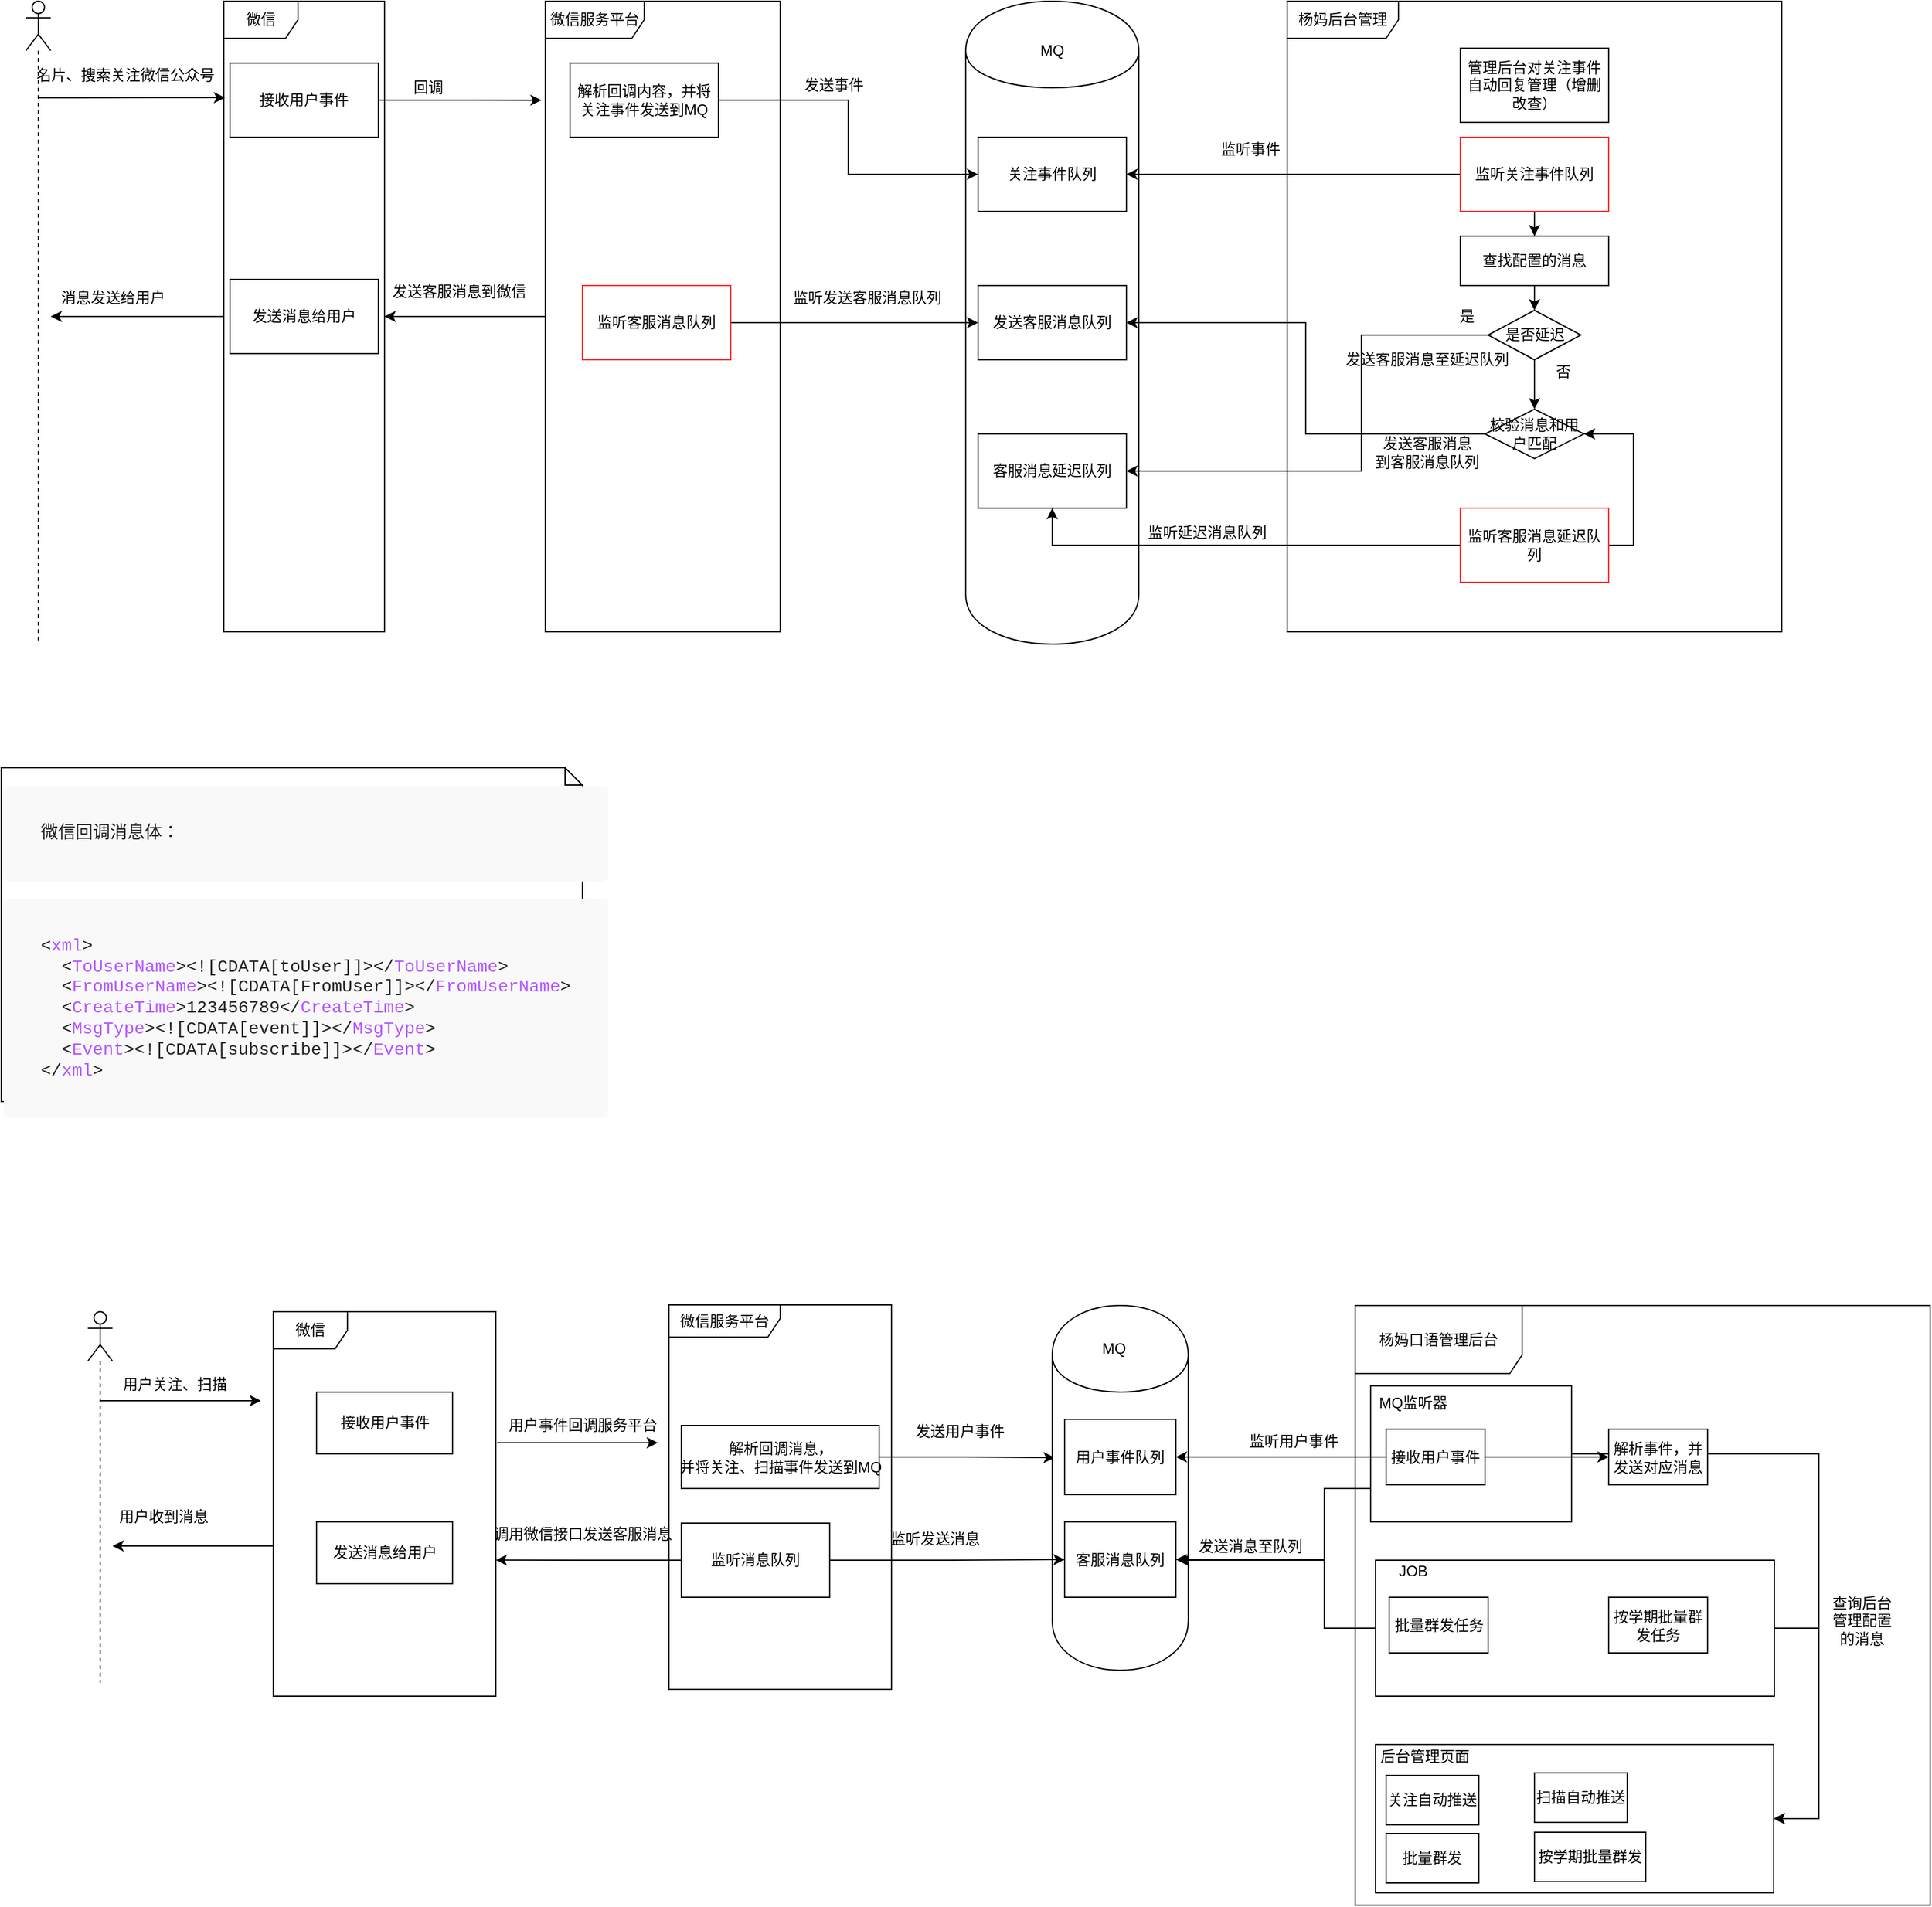 <mxfile version="12.5.5" type="github">
  <diagram id="Bvf7uPh44drhRA5YrE10" name="Page-1">
    <mxGraphModel dx="1662" dy="723" grid="1" gridSize="10" guides="1" tooltips="1" connect="1" arrows="1" fold="1" page="1" pageScale="1" pageWidth="827" pageHeight="1169" math="0" shadow="0">
      <root>
        <mxCell id="0"/>
        <mxCell id="1" parent="0"/>
        <mxCell id="xuuuyCYIfH_njVOOAR_E-14" style="edgeStyle=orthogonalEdgeStyle;rounded=0;orthogonalLoop=1;jettySize=auto;html=1;entryX=0.008;entryY=0.508;entryDx=0;entryDy=0;entryPerimeter=0;" parent="1" edge="1">
          <mxGeometry relative="1" as="geometry">
            <mxPoint x="49.5" y="198.08" as="sourcePoint"/>
            <mxPoint x="201" y="198" as="targetPoint"/>
            <Array as="points">
              <mxPoint x="80" y="198"/>
              <mxPoint x="80" y="198"/>
            </Array>
          </mxGeometry>
        </mxCell>
        <mxCell id="xuuuyCYIfH_njVOOAR_E-2" value="" style="shape=umlLifeline;participant=umlActor;perimeter=lifelinePerimeter;whiteSpace=wrap;html=1;container=1;collapsible=0;recursiveResize=0;verticalAlign=top;spacingTop=36;labelBackgroundColor=#ffffff;outlineConnect=0;" parent="1" vertex="1">
          <mxGeometry x="40" y="120" width="20" height="520" as="geometry"/>
        </mxCell>
        <mxCell id="xuuuyCYIfH_njVOOAR_E-67" value="" style="edgeStyle=orthogonalEdgeStyle;rounded=0;orthogonalLoop=1;jettySize=auto;html=1;" parent="1" source="xuuuyCYIfH_njVOOAR_E-3" edge="1">
          <mxGeometry relative="1" as="geometry">
            <mxPoint x="60" y="375" as="targetPoint"/>
          </mxGeometry>
        </mxCell>
        <mxCell id="xuuuyCYIfH_njVOOAR_E-3" value="微信" style="shape=umlFrame;whiteSpace=wrap;html=1;" parent="1" vertex="1">
          <mxGeometry x="200" y="120" width="130" height="510" as="geometry"/>
        </mxCell>
        <mxCell id="xuuuyCYIfH_njVOOAR_E-64" style="edgeStyle=orthogonalEdgeStyle;rounded=0;orthogonalLoop=1;jettySize=auto;html=1;" parent="1" source="xuuuyCYIfH_njVOOAR_E-4" target="xuuuyCYIfH_njVOOAR_E-3" edge="1">
          <mxGeometry relative="1" as="geometry"/>
        </mxCell>
        <mxCell id="xuuuyCYIfH_njVOOAR_E-4" value="微信服务平台" style="shape=umlFrame;whiteSpace=wrap;html=1;width=80;height=30;" parent="1" vertex="1">
          <mxGeometry x="460" y="120" width="190" height="510" as="geometry"/>
        </mxCell>
        <mxCell id="xuuuyCYIfH_njVOOAR_E-8" value="杨妈后台管理" style="shape=umlFrame;whiteSpace=wrap;html=1;width=90;height=30;" parent="1" vertex="1">
          <mxGeometry x="1060" y="120" width="400" height="510" as="geometry"/>
        </mxCell>
        <mxCell id="xuuuyCYIfH_njVOOAR_E-9" value="&lt;pre class=&quot;language-xml&quot; style=&quot;margin-top: 1em ; margin-bottom: 1em ; padding: 30px ; font-family: &amp;#34;consolas&amp;#34; , &amp;#34;liberation mono&amp;#34; , &amp;#34;menlo&amp;#34; , &amp;#34;courier&amp;#34; , monospace ; direction: ltr ; overflow: auto ; background-color: rgb(249 , 249 , 250) ; border-radius: 4px ; color: rgb(34 , 34 , 34) ; font-size: 14px&quot;&gt;&lt;code style=&quot;margin: 0px ; padding: 0px ; font-family: &amp;#34;consolas&amp;#34; , &amp;#34;liberation mono&amp;#34; , &amp;#34;menlo&amp;#34; , &amp;#34;courier&amp;#34; , monospace ; direction: ltr ; border-radius: 0px ; display: inline&quot;&gt;&lt;span class=&quot;token tag&quot; style=&quot;margin: 0px ; padding: 0px ; color: rgb(180 , 87 , 255)&quot;&gt;&lt;span class=&quot;token tag&quot; style=&quot;margin: 0px ; padding: 0px&quot;&gt;&lt;span class=&quot;token punctuation&quot; style=&quot;margin: 0px ; padding: 0px ; color: rgb(34 , 34 , 34)&quot;&gt;微信回调消息体：&lt;/span&gt;&lt;/span&gt;&lt;/span&gt;&lt;/code&gt;&lt;/pre&gt;&lt;pre class=&quot;language-xml&quot; style=&quot;margin-top: 1em ; margin-bottom: 1em ; padding: 30px ; font-family: &amp;#34;consolas&amp;#34; , &amp;#34;liberation mono&amp;#34; , &amp;#34;menlo&amp;#34; , &amp;#34;courier&amp;#34; , monospace ; direction: ltr ; overflow: auto ; background-color: rgb(249 , 249 , 250) ; border-radius: 4px ; color: rgb(34 , 34 , 34) ; font-size: 14px&quot;&gt;&lt;code style=&quot;margin: 0px ; padding: 0px ; font-family: &amp;#34;consolas&amp;#34; , &amp;#34;liberation mono&amp;#34; , &amp;#34;menlo&amp;#34; , &amp;#34;courier&amp;#34; , monospace ; direction: ltr ; border-radius: 0px ; display: inline&quot;&gt;&lt;span class=&quot;token tag&quot; style=&quot;margin: 0px ; padding: 0px ; color: rgb(180 , 87 , 255)&quot;&gt;&lt;span class=&quot;token tag&quot; style=&quot;margin: 0px ; padding: 0px&quot;&gt;&lt;span class=&quot;token punctuation&quot; style=&quot;margin: 0px ; padding: 0px ; color: rgb(34 , 34 , 34)&quot;&gt;&amp;lt;&lt;/span&gt;xml&lt;/span&gt;&lt;span class=&quot;token punctuation&quot; style=&quot;margin: 0px ; padding: 0px ; color: rgb(34 , 34 , 34)&quot;&gt;&amp;gt;&lt;/span&gt;&lt;/span&gt;&lt;br&gt;  &lt;span class=&quot;token tag&quot; style=&quot;margin: 0px ; padding: 0px ; color: rgb(180 , 87 , 255)&quot;&gt;&lt;span class=&quot;token tag&quot; style=&quot;margin: 0px ; padding: 0px&quot;&gt;&lt;span class=&quot;token punctuation&quot; style=&quot;margin: 0px ; padding: 0px ; color: rgb(34 , 34 , 34)&quot;&gt;&amp;lt;&lt;/span&gt;ToUserName&lt;/span&gt;&lt;span class=&quot;token punctuation&quot; style=&quot;margin: 0px ; padding: 0px ; color: rgb(34 , 34 , 34)&quot;&gt;&amp;gt;&lt;/span&gt;&lt;/span&gt;&lt;span class=&quot;token cdata&quot; style=&quot;margin: 0px ; padding: 0px&quot;&gt;&amp;lt;![CDATA[toUser]]&amp;gt;&lt;/span&gt;&lt;span class=&quot;token tag&quot; style=&quot;margin: 0px ; padding: 0px ; color: rgb(180 , 87 , 255)&quot;&gt;&lt;span class=&quot;token tag&quot; style=&quot;margin: 0px ; padding: 0px&quot;&gt;&lt;span class=&quot;token punctuation&quot; style=&quot;margin: 0px ; padding: 0px ; color: rgb(34 , 34 , 34)&quot;&gt;&amp;lt;/&lt;/span&gt;ToUserName&lt;/span&gt;&lt;span class=&quot;token punctuation&quot; style=&quot;margin: 0px ; padding: 0px ; color: rgb(34 , 34 , 34)&quot;&gt;&amp;gt;&lt;/span&gt;&lt;/span&gt;&lt;br&gt;  &lt;span class=&quot;token tag&quot; style=&quot;margin: 0px ; padding: 0px ; color: rgb(180 , 87 , 255)&quot;&gt;&lt;span class=&quot;token tag&quot; style=&quot;margin: 0px ; padding: 0px&quot;&gt;&lt;span class=&quot;token punctuation&quot; style=&quot;margin: 0px ; padding: 0px ; color: rgb(34 , 34 , 34)&quot;&gt;&amp;lt;&lt;/span&gt;FromUserName&lt;/span&gt;&lt;span class=&quot;token punctuation&quot; style=&quot;margin: 0px ; padding: 0px ; color: rgb(34 , 34 , 34)&quot;&gt;&amp;gt;&lt;/span&gt;&lt;/span&gt;&lt;span class=&quot;token cdata&quot; style=&quot;margin: 0px ; padding: 0px&quot;&gt;&amp;lt;![CDATA[FromUser]]&amp;gt;&lt;/span&gt;&lt;span class=&quot;token tag&quot; style=&quot;margin: 0px ; padding: 0px ; color: rgb(180 , 87 , 255)&quot;&gt;&lt;span class=&quot;token tag&quot; style=&quot;margin: 0px ; padding: 0px&quot;&gt;&lt;span class=&quot;token punctuation&quot; style=&quot;margin: 0px ; padding: 0px ; color: rgb(34 , 34 , 34)&quot;&gt;&amp;lt;/&lt;/span&gt;FromUserName&lt;/span&gt;&lt;span class=&quot;token punctuation&quot; style=&quot;margin: 0px ; padding: 0px ; color: rgb(34 , 34 , 34)&quot;&gt;&amp;gt;&lt;/span&gt;&lt;/span&gt;&lt;br&gt;  &lt;span class=&quot;token tag&quot; style=&quot;margin: 0px ; padding: 0px ; color: rgb(180 , 87 , 255)&quot;&gt;&lt;span class=&quot;token tag&quot; style=&quot;margin: 0px ; padding: 0px&quot;&gt;&lt;span class=&quot;token punctuation&quot; style=&quot;margin: 0px ; padding: 0px ; color: rgb(34 , 34 , 34)&quot;&gt;&amp;lt;&lt;/span&gt;CreateTime&lt;/span&gt;&lt;span class=&quot;token punctuation&quot; style=&quot;margin: 0px ; padding: 0px ; color: rgb(34 , 34 , 34)&quot;&gt;&amp;gt;&lt;/span&gt;&lt;/span&gt;123456789&lt;span class=&quot;token tag&quot; style=&quot;margin: 0px ; padding: 0px ; color: rgb(180 , 87 , 255)&quot;&gt;&lt;span class=&quot;token tag&quot; style=&quot;margin: 0px ; padding: 0px&quot;&gt;&lt;span class=&quot;token punctuation&quot; style=&quot;margin: 0px ; padding: 0px ; color: rgb(34 , 34 , 34)&quot;&gt;&amp;lt;/&lt;/span&gt;CreateTime&lt;/span&gt;&lt;span class=&quot;token punctuation&quot; style=&quot;margin: 0px ; padding: 0px ; color: rgb(34 , 34 , 34)&quot;&gt;&amp;gt;&lt;/span&gt;&lt;/span&gt;&lt;br&gt;  &lt;span class=&quot;token tag&quot; style=&quot;margin: 0px ; padding: 0px ; color: rgb(180 , 87 , 255)&quot;&gt;&lt;span class=&quot;token tag&quot; style=&quot;margin: 0px ; padding: 0px&quot;&gt;&lt;span class=&quot;token punctuation&quot; style=&quot;margin: 0px ; padding: 0px ; color: rgb(34 , 34 , 34)&quot;&gt;&amp;lt;&lt;/span&gt;MsgType&lt;/span&gt;&lt;span class=&quot;token punctuation&quot; style=&quot;margin: 0px ; padding: 0px ; color: rgb(34 , 34 , 34)&quot;&gt;&amp;gt;&lt;/span&gt;&lt;/span&gt;&lt;span class=&quot;token cdata&quot; style=&quot;margin: 0px ; padding: 0px&quot;&gt;&amp;lt;![CDATA[event]]&amp;gt;&lt;/span&gt;&lt;span class=&quot;token tag&quot; style=&quot;margin: 0px ; padding: 0px ; color: rgb(180 , 87 , 255)&quot;&gt;&lt;span class=&quot;token tag&quot; style=&quot;margin: 0px ; padding: 0px&quot;&gt;&lt;span class=&quot;token punctuation&quot; style=&quot;margin: 0px ; padding: 0px ; color: rgb(34 , 34 , 34)&quot;&gt;&amp;lt;/&lt;/span&gt;MsgType&lt;/span&gt;&lt;span class=&quot;token punctuation&quot; style=&quot;margin: 0px ; padding: 0px ; color: rgb(34 , 34 , 34)&quot;&gt;&amp;gt;&lt;/span&gt;&lt;/span&gt;&lt;br&gt;  &lt;span class=&quot;token tag&quot; style=&quot;margin: 0px ; padding: 0px ; color: rgb(180 , 87 , 255)&quot;&gt;&lt;span class=&quot;token tag&quot; style=&quot;margin: 0px ; padding: 0px&quot;&gt;&lt;span class=&quot;token punctuation&quot; style=&quot;margin: 0px ; padding: 0px ; color: rgb(34 , 34 , 34)&quot;&gt;&amp;lt;&lt;/span&gt;Event&lt;/span&gt;&lt;span class=&quot;token punctuation&quot; style=&quot;margin: 0px ; padding: 0px ; color: rgb(34 , 34 , 34)&quot;&gt;&amp;gt;&lt;/span&gt;&lt;/span&gt;&lt;span class=&quot;token cdata&quot; style=&quot;margin: 0px ; padding: 0px&quot;&gt;&amp;lt;![CDATA[subscribe]]&amp;gt;&lt;/span&gt;&lt;span class=&quot;token tag&quot; style=&quot;margin: 0px ; padding: 0px ; color: rgb(180 , 87 , 255)&quot;&gt;&lt;span class=&quot;token tag&quot; style=&quot;margin: 0px ; padding: 0px&quot;&gt;&lt;span class=&quot;token punctuation&quot; style=&quot;margin: 0px ; padding: 0px ; color: rgb(34 , 34 , 34)&quot;&gt;&amp;lt;/&lt;/span&gt;Event&lt;/span&gt;&lt;span class=&quot;token punctuation&quot; style=&quot;margin: 0px ; padding: 0px ; color: rgb(34 , 34 , 34)&quot;&gt;&amp;gt;&lt;/span&gt;&lt;/span&gt;&lt;br&gt;&lt;span class=&quot;token tag&quot; style=&quot;margin: 0px ; padding: 0px ; color: rgb(180 , 87 , 255)&quot;&gt;&lt;span class=&quot;token tag&quot; style=&quot;margin: 0px ; padding: 0px&quot;&gt;&lt;span class=&quot;token punctuation&quot; style=&quot;margin: 0px ; padding: 0px ; color: rgb(34 , 34 , 34)&quot;&gt;&amp;lt;/&lt;/span&gt;xml&lt;/span&gt;&lt;span class=&quot;token punctuation&quot; style=&quot;margin: 0px ; padding: 0px ; color: rgb(34 , 34 , 34)&quot;&gt;&amp;gt;&lt;/span&gt;&lt;/span&gt;&lt;/code&gt;&lt;/pre&gt;" style="shape=note;whiteSpace=wrap;html=1;size=14;verticalAlign=top;align=left;spacingTop=-6;" parent="1" vertex="1">
          <mxGeometry x="20" y="740" width="470" height="270" as="geometry"/>
        </mxCell>
        <mxCell id="xuuuyCYIfH_njVOOAR_E-11" value="" style="shape=cylinder;whiteSpace=wrap;html=1;boundedLbl=1;backgroundOutline=1;" parent="1" vertex="1">
          <mxGeometry x="800" y="120" width="140" height="520" as="geometry"/>
        </mxCell>
        <mxCell id="xuuuyCYIfH_njVOOAR_E-12" value="MQ" style="text;html=1;strokeColor=none;fillColor=none;align=center;verticalAlign=middle;whiteSpace=wrap;rounded=0;" parent="1" vertex="1">
          <mxGeometry x="850" y="150" width="40" height="20" as="geometry"/>
        </mxCell>
        <mxCell id="xuuuyCYIfH_njVOOAR_E-16" value="名片、搜索关注微信公众号" style="text;html=1;align=center;verticalAlign=middle;resizable=0;points=[];autosize=1;" parent="1" vertex="1">
          <mxGeometry x="40" y="170" width="160" height="20" as="geometry"/>
        </mxCell>
        <mxCell id="xuuuyCYIfH_njVOOAR_E-20" style="edgeStyle=orthogonalEdgeStyle;rounded=0;orthogonalLoop=1;jettySize=auto;html=1;entryX=-0.016;entryY=0.157;entryDx=0;entryDy=0;entryPerimeter=0;" parent="1" source="xuuuyCYIfH_njVOOAR_E-17" target="xuuuyCYIfH_njVOOAR_E-4" edge="1">
          <mxGeometry relative="1" as="geometry"/>
        </mxCell>
        <mxCell id="xuuuyCYIfH_njVOOAR_E-17" value="接收用户事件" style="rounded=0;whiteSpace=wrap;html=1;" parent="1" vertex="1">
          <mxGeometry x="205" y="170" width="120" height="60" as="geometry"/>
        </mxCell>
        <mxCell id="xuuuyCYIfH_njVOOAR_E-21" value="回调" style="text;html=1;align=center;verticalAlign=middle;resizable=0;points=[];autosize=1;" parent="1" vertex="1">
          <mxGeometry x="345" y="180" width="40" height="20" as="geometry"/>
        </mxCell>
        <mxCell id="xuuuyCYIfH_njVOOAR_E-24" style="edgeStyle=orthogonalEdgeStyle;rounded=0;orthogonalLoop=1;jettySize=auto;html=1;entryX=0;entryY=0.5;entryDx=0;entryDy=0;" parent="1" source="xuuuyCYIfH_njVOOAR_E-22" target="xuuuyCYIfH_njVOOAR_E-23" edge="1">
          <mxGeometry relative="1" as="geometry"/>
        </mxCell>
        <mxCell id="xuuuyCYIfH_njVOOAR_E-62" style="edgeStyle=orthogonalEdgeStyle;rounded=0;orthogonalLoop=1;jettySize=auto;html=1;entryX=0;entryY=0.5;entryDx=0;entryDy=0;exitX=1;exitY=0.5;exitDx=0;exitDy=0;" parent="1" source="2OkiBH5HY2j14nKqnddG-1" target="xuuuyCYIfH_njVOOAR_E-33" edge="1">
          <mxGeometry relative="1" as="geometry">
            <mxPoint x="630" y="380" as="sourcePoint"/>
          </mxGeometry>
        </mxCell>
        <mxCell id="xuuuyCYIfH_njVOOAR_E-22" value="解析回调内容，并将关注事件发送到MQ" style="rounded=0;whiteSpace=wrap;html=1;" parent="1" vertex="1">
          <mxGeometry x="480" y="170" width="120" height="60" as="geometry"/>
        </mxCell>
        <mxCell id="xuuuyCYIfH_njVOOAR_E-23" value="关注事件队列" style="rounded=0;whiteSpace=wrap;html=1;" parent="1" vertex="1">
          <mxGeometry x="810" y="230" width="120" height="60" as="geometry"/>
        </mxCell>
        <mxCell id="xuuuyCYIfH_njVOOAR_E-26" style="edgeStyle=orthogonalEdgeStyle;rounded=0;orthogonalLoop=1;jettySize=auto;html=1;entryX=1;entryY=0.5;entryDx=0;entryDy=0;" parent="1" source="xuuuyCYIfH_njVOOAR_E-25" target="xuuuyCYIfH_njVOOAR_E-23" edge="1">
          <mxGeometry relative="1" as="geometry"/>
        </mxCell>
        <mxCell id="xuuuyCYIfH_njVOOAR_E-31" value="" style="edgeStyle=orthogonalEdgeStyle;rounded=0;orthogonalLoop=1;jettySize=auto;html=1;" parent="1" source="xuuuyCYIfH_njVOOAR_E-25" target="xuuuyCYIfH_njVOOAR_E-30" edge="1">
          <mxGeometry relative="1" as="geometry"/>
        </mxCell>
        <mxCell id="xuuuyCYIfH_njVOOAR_E-25" value="监听关注事件队列" style="rounded=0;whiteSpace=wrap;html=1;strokeColor=#FF3333;" parent="1" vertex="1">
          <mxGeometry x="1200" y="230" width="120" height="60" as="geometry"/>
        </mxCell>
        <mxCell id="xuuuyCYIfH_njVOOAR_E-40" value="" style="edgeStyle=orthogonalEdgeStyle;rounded=0;orthogonalLoop=1;jettySize=auto;html=1;" parent="1" source="xuuuyCYIfH_njVOOAR_E-30" edge="1">
          <mxGeometry relative="1" as="geometry">
            <mxPoint x="1260" y="370" as="targetPoint"/>
          </mxGeometry>
        </mxCell>
        <mxCell id="xuuuyCYIfH_njVOOAR_E-30" value="查找配置的消息" style="rounded=0;whiteSpace=wrap;html=1;" parent="1" vertex="1">
          <mxGeometry x="1200" y="310" width="120" height="40" as="geometry"/>
        </mxCell>
        <mxCell id="xuuuyCYIfH_njVOOAR_E-27" value="监听事件" style="text;html=1;align=center;verticalAlign=middle;resizable=0;points=[];autosize=1;" parent="1" vertex="1">
          <mxGeometry x="1000" y="230" width="60" height="20" as="geometry"/>
        </mxCell>
        <mxCell id="xuuuyCYIfH_njVOOAR_E-28" value="发送事件" style="text;html=1;align=center;verticalAlign=middle;resizable=0;points=[];autosize=1;" parent="1" vertex="1">
          <mxGeometry x="663" y="178" width="60" height="20" as="geometry"/>
        </mxCell>
        <mxCell id="xuuuyCYIfH_njVOOAR_E-29" value="管理后台对关注事件自动回复管理（增删改查）" style="rounded=0;whiteSpace=wrap;html=1;" parent="1" vertex="1">
          <mxGeometry x="1200" y="158" width="120" height="60" as="geometry"/>
        </mxCell>
        <mxCell id="xuuuyCYIfH_njVOOAR_E-42" style="edgeStyle=orthogonalEdgeStyle;rounded=0;orthogonalLoop=1;jettySize=auto;html=1;entryX=1;entryY=0.5;entryDx=0;entryDy=0;exitX=0;exitY=0.5;exitDx=0;exitDy=0;" parent="1" source="xuuuyCYIfH_njVOOAR_E-32" target="xuuuyCYIfH_njVOOAR_E-34" edge="1">
          <mxGeometry relative="1" as="geometry">
            <Array as="points">
              <mxPoint x="1120" y="390"/>
              <mxPoint x="1120" y="500"/>
            </Array>
          </mxGeometry>
        </mxCell>
        <mxCell id="xuuuyCYIfH_njVOOAR_E-55" style="edgeStyle=orthogonalEdgeStyle;rounded=0;orthogonalLoop=1;jettySize=auto;html=1;entryX=0.5;entryY=0;entryDx=0;entryDy=0;" parent="1" source="xuuuyCYIfH_njVOOAR_E-32" target="xuuuyCYIfH_njVOOAR_E-51" edge="1">
          <mxGeometry relative="1" as="geometry"/>
        </mxCell>
        <mxCell id="xuuuyCYIfH_njVOOAR_E-32" value="是否延迟" style="rhombus;whiteSpace=wrap;html=1;" parent="1" vertex="1">
          <mxGeometry x="1222.5" y="370" width="75" height="40" as="geometry"/>
        </mxCell>
        <mxCell id="xuuuyCYIfH_njVOOAR_E-33" value="发送客服消息队列" style="rounded=0;whiteSpace=wrap;html=1;" parent="1" vertex="1">
          <mxGeometry x="810" y="350" width="120" height="60" as="geometry"/>
        </mxCell>
        <mxCell id="xuuuyCYIfH_njVOOAR_E-34" value="客服消息延迟队列" style="rounded=0;whiteSpace=wrap;html=1;" parent="1" vertex="1">
          <mxGeometry x="810" y="470" width="120" height="60" as="geometry"/>
        </mxCell>
        <mxCell id="xuuuyCYIfH_njVOOAR_E-43" value="否" style="text;html=1;align=center;verticalAlign=middle;resizable=0;points=[];autosize=1;" parent="1" vertex="1">
          <mxGeometry x="1267.5" y="410" width="30" height="20" as="geometry"/>
        </mxCell>
        <mxCell id="xuuuyCYIfH_njVOOAR_E-44" value="是" style="text;html=1;align=center;verticalAlign=middle;resizable=0;points=[];autosize=1;" parent="1" vertex="1">
          <mxGeometry x="1190" y="365" width="30" height="20" as="geometry"/>
        </mxCell>
        <mxCell id="xuuuyCYIfH_njVOOAR_E-48" style="edgeStyle=orthogonalEdgeStyle;rounded=0;orthogonalLoop=1;jettySize=auto;html=1;entryX=0.5;entryY=1;entryDx=0;entryDy=0;" parent="1" source="xuuuyCYIfH_njVOOAR_E-45" target="xuuuyCYIfH_njVOOAR_E-34" edge="1">
          <mxGeometry relative="1" as="geometry"/>
        </mxCell>
        <mxCell id="xuuuyCYIfH_njVOOAR_E-61" value="" style="edgeStyle=orthogonalEdgeStyle;rounded=0;orthogonalLoop=1;jettySize=auto;html=1;entryX=1;entryY=0.5;entryDx=0;entryDy=0;exitX=1;exitY=0.5;exitDx=0;exitDy=0;" parent="1" source="xuuuyCYIfH_njVOOAR_E-45" target="xuuuyCYIfH_njVOOAR_E-51" edge="1">
          <mxGeometry relative="1" as="geometry">
            <mxPoint x="1400" y="560" as="targetPoint"/>
          </mxGeometry>
        </mxCell>
        <mxCell id="xuuuyCYIfH_njVOOAR_E-45" value="监听客服消息延迟队列" style="rounded=0;whiteSpace=wrap;html=1;strokeColor=#FF3333;" parent="1" vertex="1">
          <mxGeometry x="1200" y="530" width="120" height="60" as="geometry"/>
        </mxCell>
        <mxCell id="xuuuyCYIfH_njVOOAR_E-46" value="发送客服消息至延迟队列" style="text;html=1;align=center;verticalAlign=middle;resizable=0;points=[];autosize=1;" parent="1" vertex="1">
          <mxGeometry x="1097.5" y="400" width="150" height="20" as="geometry"/>
        </mxCell>
        <mxCell id="xuuuyCYIfH_njVOOAR_E-47" value="发送客服消息&lt;br&gt;到客服消息队列" style="text;html=1;align=center;verticalAlign=middle;resizable=0;points=[];autosize=1;" parent="1" vertex="1">
          <mxGeometry x="1122.5" y="470" width="100" height="30" as="geometry"/>
        </mxCell>
        <mxCell id="xuuuyCYIfH_njVOOAR_E-49" value="监听延迟消息队列" style="text;html=1;align=center;verticalAlign=middle;resizable=0;points=[];autosize=1;" parent="1" vertex="1">
          <mxGeometry x="940" y="540" width="110" height="20" as="geometry"/>
        </mxCell>
        <mxCell id="xuuuyCYIfH_njVOOAR_E-57" style="edgeStyle=orthogonalEdgeStyle;rounded=0;orthogonalLoop=1;jettySize=auto;html=1;entryX=1;entryY=0.5;entryDx=0;entryDy=0;" parent="1" source="xuuuyCYIfH_njVOOAR_E-51" target="xuuuyCYIfH_njVOOAR_E-33" edge="1">
          <mxGeometry relative="1" as="geometry"/>
        </mxCell>
        <mxCell id="xuuuyCYIfH_njVOOAR_E-51" value="校验消息和用户匹配" style="rhombus;whiteSpace=wrap;html=1;strokeColor=#000000;" parent="1" vertex="1">
          <mxGeometry x="1220" y="450" width="80" height="40" as="geometry"/>
        </mxCell>
        <mxCell id="xuuuyCYIfH_njVOOAR_E-54" style="edgeStyle=orthogonalEdgeStyle;rounded=0;orthogonalLoop=1;jettySize=auto;html=1;entryX=0.5;entryY=1;entryDx=0;entryDy=0;" parent="1" target="xuuuyCYIfH_njVOOAR_E-32" edge="1">
          <mxGeometry relative="1" as="geometry">
            <mxPoint x="1260" y="410" as="sourcePoint"/>
          </mxGeometry>
        </mxCell>
        <mxCell id="xuuuyCYIfH_njVOOAR_E-63" value="监听发送客服消息队列" style="text;html=1;align=center;verticalAlign=middle;resizable=0;points=[];autosize=1;" parent="1" vertex="1">
          <mxGeometry x="650" y="350" width="140" height="20" as="geometry"/>
        </mxCell>
        <mxCell id="xuuuyCYIfH_njVOOAR_E-65" value="发送客服消息到微信" style="text;html=1;align=center;verticalAlign=middle;resizable=0;points=[];autosize=1;" parent="1" vertex="1">
          <mxGeometry x="330" y="345" width="120" height="20" as="geometry"/>
        </mxCell>
        <mxCell id="xuuuyCYIfH_njVOOAR_E-68" value="消息发送给用户" style="text;html=1;align=center;verticalAlign=middle;resizable=0;points=[];autosize=1;" parent="1" vertex="1">
          <mxGeometry x="60" y="350" width="100" height="20" as="geometry"/>
        </mxCell>
        <mxCell id="2OkiBH5HY2j14nKqnddG-1" value="监听客服消息队列" style="rounded=0;whiteSpace=wrap;html=1;strokeColor=#FF3333;" parent="1" vertex="1">
          <mxGeometry x="490" y="350" width="120" height="60" as="geometry"/>
        </mxCell>
        <mxCell id="2OkiBH5HY2j14nKqnddG-2" value="发送消息给用户" style="rounded=0;whiteSpace=wrap;html=1;strokeColor=#000000;" parent="1" vertex="1">
          <mxGeometry x="205" y="345" width="120" height="60" as="geometry"/>
        </mxCell>
        <mxCell id="Lk36z8DB5eouRwXAG7T--6" value="" style="edgeStyle=orthogonalEdgeStyle;rounded=0;orthogonalLoop=1;jettySize=auto;html=1;" edge="1" parent="1">
          <mxGeometry relative="1" as="geometry">
            <mxPoint x="99.5" y="1252" as="sourcePoint"/>
            <mxPoint x="230" y="1252" as="targetPoint"/>
          </mxGeometry>
        </mxCell>
        <mxCell id="Lk36z8DB5eouRwXAG7T--1" value="" style="shape=umlLifeline;participant=umlActor;perimeter=lifelinePerimeter;whiteSpace=wrap;html=1;container=1;collapsible=0;recursiveResize=0;verticalAlign=top;spacingTop=36;labelBackgroundColor=#ffffff;outlineConnect=0;" vertex="1" parent="1">
          <mxGeometry x="90" y="1180" width="20" height="300" as="geometry"/>
        </mxCell>
        <mxCell id="Lk36z8DB5eouRwXAG7T--11" value="" style="edgeStyle=orthogonalEdgeStyle;rounded=0;orthogonalLoop=1;jettySize=auto;html=1;" edge="1" parent="1">
          <mxGeometry relative="1" as="geometry">
            <mxPoint x="421" y="1286" as="sourcePoint"/>
            <mxPoint x="551" y="1286" as="targetPoint"/>
          </mxGeometry>
        </mxCell>
        <mxCell id="Lk36z8DB5eouRwXAG7T--51" style="edgeStyle=orthogonalEdgeStyle;rounded=0;orthogonalLoop=1;jettySize=auto;html=1;" edge="1" parent="1">
          <mxGeometry relative="1" as="geometry">
            <mxPoint x="110" y="1369.5" as="targetPoint"/>
            <mxPoint x="240" y="1369.5" as="sourcePoint"/>
          </mxGeometry>
        </mxCell>
        <mxCell id="Lk36z8DB5eouRwXAG7T--2" value="微信" style="shape=umlFrame;whiteSpace=wrap;html=1;" vertex="1" parent="1">
          <mxGeometry x="240" y="1180" width="180" height="311" as="geometry"/>
        </mxCell>
        <mxCell id="Lk36z8DB5eouRwXAG7T--3" value="微信服务平台" style="shape=umlFrame;whiteSpace=wrap;html=1;width=90;height=26;" vertex="1" parent="1">
          <mxGeometry x="560" y="1174.5" width="180" height="311" as="geometry"/>
        </mxCell>
        <mxCell id="Lk36z8DB5eouRwXAG7T--4" value="杨妈口语管理后台" style="shape=umlFrame;whiteSpace=wrap;html=1;width=135;height=55;" vertex="1" parent="1">
          <mxGeometry x="1115" y="1175" width="465" height="485" as="geometry"/>
        </mxCell>
        <mxCell id="Lk36z8DB5eouRwXAG7T--7" value="用户关注、扫描" style="text;html=1;align=center;verticalAlign=middle;resizable=0;points=[];autosize=1;" vertex="1" parent="1">
          <mxGeometry x="110" y="1229" width="100" height="20" as="geometry"/>
        </mxCell>
        <mxCell id="Lk36z8DB5eouRwXAG7T--8" value="接收用户事件" style="html=1;" vertex="1" parent="1">
          <mxGeometry x="275" y="1245" width="110" height="50" as="geometry"/>
        </mxCell>
        <mxCell id="Lk36z8DB5eouRwXAG7T--9" value="发送消息给用户" style="html=1;" vertex="1" parent="1">
          <mxGeometry x="275" y="1350" width="110" height="50" as="geometry"/>
        </mxCell>
        <mxCell id="Lk36z8DB5eouRwXAG7T--12" value="用户事件回调服务平台" style="text;html=1;align=center;verticalAlign=middle;resizable=0;points=[];autosize=1;" vertex="1" parent="1">
          <mxGeometry x="420" y="1262" width="140" height="20" as="geometry"/>
        </mxCell>
        <mxCell id="Lk36z8DB5eouRwXAG7T--47" style="edgeStyle=orthogonalEdgeStyle;rounded=0;orthogonalLoop=1;jettySize=auto;html=1;entryX=0.018;entryY=0.417;entryDx=0;entryDy=0;entryPerimeter=0;" edge="1" parent="1" source="Lk36z8DB5eouRwXAG7T--13" target="Lk36z8DB5eouRwXAG7T--14">
          <mxGeometry relative="1" as="geometry"/>
        </mxCell>
        <mxCell id="Lk36z8DB5eouRwXAG7T--13" value="解析回调消息，&lt;br&gt;并将关注、扫描事件发送到MQ" style="html=1;" vertex="1" parent="1">
          <mxGeometry x="570" y="1272" width="160" height="51" as="geometry"/>
        </mxCell>
        <mxCell id="Lk36z8DB5eouRwXAG7T--14" value="" style="shape=cylinder;whiteSpace=wrap;html=1;boundedLbl=1;backgroundOutline=1;" vertex="1" parent="1">
          <mxGeometry x="870" y="1175" width="110" height="295" as="geometry"/>
        </mxCell>
        <mxCell id="Lk36z8DB5eouRwXAG7T--15" value="MQ" style="text;html=1;strokeColor=none;fillColor=none;align=center;verticalAlign=middle;whiteSpace=wrap;rounded=0;" vertex="1" parent="1">
          <mxGeometry x="900" y="1200" width="40" height="20" as="geometry"/>
        </mxCell>
        <mxCell id="Lk36z8DB5eouRwXAG7T--16" value="" style="rounded=0;whiteSpace=wrap;html=1;" vertex="1" parent="1">
          <mxGeometry x="1131.5" y="1530" width="322" height="120" as="geometry"/>
        </mxCell>
        <mxCell id="Lk36z8DB5eouRwXAG7T--28" style="edgeStyle=orthogonalEdgeStyle;rounded=0;orthogonalLoop=1;jettySize=auto;html=1;entryX=1;entryY=0.5;entryDx=0;entryDy=0;exitX=1;exitY=0.5;exitDx=0;exitDy=0;" edge="1" parent="1" source="Lk36z8DB5eouRwXAG7T--17" target="Lk36z8DB5eouRwXAG7T--16">
          <mxGeometry relative="1" as="geometry">
            <Array as="points">
              <mxPoint x="1490" y="1295"/>
              <mxPoint x="1490" y="1590"/>
            </Array>
          </mxGeometry>
        </mxCell>
        <mxCell id="Lk36z8DB5eouRwXAG7T--35" style="edgeStyle=orthogonalEdgeStyle;rounded=0;orthogonalLoop=1;jettySize=auto;html=1;exitX=0;exitY=0.75;exitDx=0;exitDy=0;entryX=1;entryY=0.5;entryDx=0;entryDy=0;" edge="1" parent="1">
          <mxGeometry relative="1" as="geometry">
            <mxPoint x="1130" y="1323" as="sourcePoint"/>
            <mxPoint x="972" y="1381" as="targetPoint"/>
            <Array as="points">
              <mxPoint x="1090" y="1323"/>
              <mxPoint x="1090" y="1381"/>
            </Array>
          </mxGeometry>
        </mxCell>
        <mxCell id="Lk36z8DB5eouRwXAG7T--17" value="" style="rounded=0;whiteSpace=wrap;html=1;" vertex="1" parent="1">
          <mxGeometry x="1127.5" y="1240" width="162.5" height="110" as="geometry"/>
        </mxCell>
        <mxCell id="Lk36z8DB5eouRwXAG7T--30" style="edgeStyle=orthogonalEdgeStyle;rounded=0;orthogonalLoop=1;jettySize=auto;html=1;entryX=1;entryY=0.5;entryDx=0;entryDy=0;exitX=1;exitY=0.5;exitDx=0;exitDy=0;" edge="1" parent="1" source="Lk36z8DB5eouRwXAG7T--18" target="Lk36z8DB5eouRwXAG7T--16">
          <mxGeometry relative="1" as="geometry">
            <Array as="points">
              <mxPoint x="1490" y="1436"/>
              <mxPoint x="1490" y="1590"/>
            </Array>
          </mxGeometry>
        </mxCell>
        <mxCell id="Lk36z8DB5eouRwXAG7T--34" style="edgeStyle=orthogonalEdgeStyle;rounded=0;orthogonalLoop=1;jettySize=auto;html=1;entryX=1;entryY=0.5;entryDx=0;entryDy=0;" edge="1" parent="1" source="Lk36z8DB5eouRwXAG7T--18" target="Lk36z8DB5eouRwXAG7T--24">
          <mxGeometry relative="1" as="geometry">
            <Array as="points">
              <mxPoint x="1090" y="1436"/>
              <mxPoint x="1090" y="1381"/>
            </Array>
          </mxGeometry>
        </mxCell>
        <mxCell id="Lk36z8DB5eouRwXAG7T--18" value="" style="rounded=0;whiteSpace=wrap;html=1;" vertex="1" parent="1">
          <mxGeometry x="1131.5" y="1381" width="322.5" height="110" as="geometry"/>
        </mxCell>
        <mxCell id="Lk36z8DB5eouRwXAG7T--19" value="MQ监听器" style="text;html=1;strokeColor=none;fillColor=none;align=center;verticalAlign=middle;whiteSpace=wrap;rounded=0;" vertex="1" parent="1">
          <mxGeometry x="1131.5" y="1244" width="60" height="20" as="geometry"/>
        </mxCell>
        <mxCell id="Lk36z8DB5eouRwXAG7T--20" value="后台管理页面" style="text;html=1;strokeColor=none;fillColor=none;align=center;verticalAlign=middle;whiteSpace=wrap;rounded=0;" vertex="1" parent="1">
          <mxGeometry x="1131.5" y="1530" width="78.5" height="20" as="geometry"/>
        </mxCell>
        <mxCell id="Lk36z8DB5eouRwXAG7T--21" value="JOB" style="text;html=1;strokeColor=none;fillColor=none;align=center;verticalAlign=middle;whiteSpace=wrap;rounded=0;" vertex="1" parent="1">
          <mxGeometry x="1131.5" y="1380" width="60" height="20" as="geometry"/>
        </mxCell>
        <mxCell id="Lk36z8DB5eouRwXAG7T--22" value="用户事件队列" style="rounded=0;whiteSpace=wrap;html=1;" vertex="1" parent="1">
          <mxGeometry x="880" y="1267" width="90" height="61" as="geometry"/>
        </mxCell>
        <mxCell id="Lk36z8DB5eouRwXAG7T--24" value="客服消息队列" style="rounded=0;whiteSpace=wrap;html=1;" vertex="1" parent="1">
          <mxGeometry x="880" y="1350" width="90" height="61" as="geometry"/>
        </mxCell>
        <mxCell id="Lk36z8DB5eouRwXAG7T--27" value="" style="edgeStyle=orthogonalEdgeStyle;rounded=0;orthogonalLoop=1;jettySize=auto;html=1;" edge="1" parent="1" source="Lk36z8DB5eouRwXAG7T--25" target="Lk36z8DB5eouRwXAG7T--26">
          <mxGeometry relative="1" as="geometry"/>
        </mxCell>
        <mxCell id="Lk36z8DB5eouRwXAG7T--36" style="edgeStyle=orthogonalEdgeStyle;rounded=0;orthogonalLoop=1;jettySize=auto;html=1;" edge="1" parent="1" source="Lk36z8DB5eouRwXAG7T--25" target="Lk36z8DB5eouRwXAG7T--22">
          <mxGeometry relative="1" as="geometry"/>
        </mxCell>
        <mxCell id="Lk36z8DB5eouRwXAG7T--25" value="接收用户事件" style="rounded=0;whiteSpace=wrap;html=1;" vertex="1" parent="1">
          <mxGeometry x="1140" y="1275" width="80" height="45" as="geometry"/>
        </mxCell>
        <mxCell id="Lk36z8DB5eouRwXAG7T--26" value="解析事件，并发送对应消息" style="rounded=0;whiteSpace=wrap;html=1;" vertex="1" parent="1">
          <mxGeometry x="1320" y="1275" width="80" height="45" as="geometry"/>
        </mxCell>
        <mxCell id="Lk36z8DB5eouRwXAG7T--29" value="查询后台管理配置的消息" style="text;html=1;strokeColor=none;fillColor=none;align=center;verticalAlign=middle;whiteSpace=wrap;rounded=0;" vertex="1" parent="1">
          <mxGeometry x="1500" y="1390" width="50" height="80" as="geometry"/>
        </mxCell>
        <mxCell id="Lk36z8DB5eouRwXAG7T--32" value="批量群发任务" style="rounded=0;whiteSpace=wrap;html=1;" vertex="1" parent="1">
          <mxGeometry x="1142.5" y="1411" width="80" height="45" as="geometry"/>
        </mxCell>
        <mxCell id="Lk36z8DB5eouRwXAG7T--33" value="按学期批量群发任务" style="rounded=0;whiteSpace=wrap;html=1;" vertex="1" parent="1">
          <mxGeometry x="1320" y="1411" width="80" height="45" as="geometry"/>
        </mxCell>
        <mxCell id="Lk36z8DB5eouRwXAG7T--37" value="监听用户事件" style="text;html=1;align=center;verticalAlign=middle;resizable=0;points=[];autosize=1;" vertex="1" parent="1">
          <mxGeometry x="1020" y="1275" width="90" height="20" as="geometry"/>
        </mxCell>
        <mxCell id="Lk36z8DB5eouRwXAG7T--38" value="发送消息至队列" style="text;html=1;align=center;verticalAlign=middle;resizable=0;points=[];autosize=1;" vertex="1" parent="1">
          <mxGeometry x="980" y="1360" width="100" height="20" as="geometry"/>
        </mxCell>
        <mxCell id="Lk36z8DB5eouRwXAG7T--39" value="关注自动推送" style="rounded=0;whiteSpace=wrap;html=1;" vertex="1" parent="1">
          <mxGeometry x="1140" y="1555" width="75" height="40" as="geometry"/>
        </mxCell>
        <mxCell id="Lk36z8DB5eouRwXAG7T--40" value="批量群发" style="rounded=0;whiteSpace=wrap;html=1;" vertex="1" parent="1">
          <mxGeometry x="1140" y="1602" width="75" height="40" as="geometry"/>
        </mxCell>
        <mxCell id="Lk36z8DB5eouRwXAG7T--41" value="按学期批量群发" style="rounded=0;whiteSpace=wrap;html=1;" vertex="1" parent="1">
          <mxGeometry x="1260" y="1601" width="90" height="40" as="geometry"/>
        </mxCell>
        <mxCell id="Lk36z8DB5eouRwXAG7T--42" value="扫描自动推送" style="rounded=0;whiteSpace=wrap;html=1;" vertex="1" parent="1">
          <mxGeometry x="1260" y="1553" width="75" height="40" as="geometry"/>
        </mxCell>
        <mxCell id="Lk36z8DB5eouRwXAG7T--44" value="发送用户事件" style="text;html=1;align=center;verticalAlign=middle;resizable=0;points=[];autosize=1;" vertex="1" parent="1">
          <mxGeometry x="750" y="1267" width="90" height="20" as="geometry"/>
        </mxCell>
        <mxCell id="Lk36z8DB5eouRwXAG7T--46" style="edgeStyle=orthogonalEdgeStyle;rounded=0;orthogonalLoop=1;jettySize=auto;html=1;entryX=0;entryY=0.5;entryDx=0;entryDy=0;" edge="1" parent="1" source="Lk36z8DB5eouRwXAG7T--45" target="Lk36z8DB5eouRwXAG7T--24">
          <mxGeometry relative="1" as="geometry"/>
        </mxCell>
        <mxCell id="Lk36z8DB5eouRwXAG7T--49" style="edgeStyle=orthogonalEdgeStyle;rounded=0;orthogonalLoop=1;jettySize=auto;html=1;entryX=1;entryY=0.646;entryDx=0;entryDy=0;entryPerimeter=0;" edge="1" parent="1" source="Lk36z8DB5eouRwXAG7T--45" target="Lk36z8DB5eouRwXAG7T--2">
          <mxGeometry relative="1" as="geometry">
            <mxPoint x="430" y="1381" as="targetPoint"/>
          </mxGeometry>
        </mxCell>
        <mxCell id="Lk36z8DB5eouRwXAG7T--45" value="监听消息队列" style="rounded=0;whiteSpace=wrap;html=1;" vertex="1" parent="1">
          <mxGeometry x="570" y="1351" width="120" height="60" as="geometry"/>
        </mxCell>
        <mxCell id="Lk36z8DB5eouRwXAG7T--48" value="监听发送消息" style="text;html=1;align=center;verticalAlign=middle;resizable=0;points=[];autosize=1;" vertex="1" parent="1">
          <mxGeometry x="730" y="1354" width="90" height="20" as="geometry"/>
        </mxCell>
        <mxCell id="Lk36z8DB5eouRwXAG7T--50" value="调用微信接口发送客服消息" style="text;html=1;align=center;verticalAlign=middle;resizable=0;points=[];autosize=1;" vertex="1" parent="1">
          <mxGeometry x="410" y="1350" width="160" height="20" as="geometry"/>
        </mxCell>
        <mxCell id="Lk36z8DB5eouRwXAG7T--52" value="用户收到消息" style="text;html=1;align=center;verticalAlign=middle;resizable=0;points=[];autosize=1;" vertex="1" parent="1">
          <mxGeometry x="106" y="1336" width="90" height="20" as="geometry"/>
        </mxCell>
      </root>
    </mxGraphModel>
  </diagram>
</mxfile>
